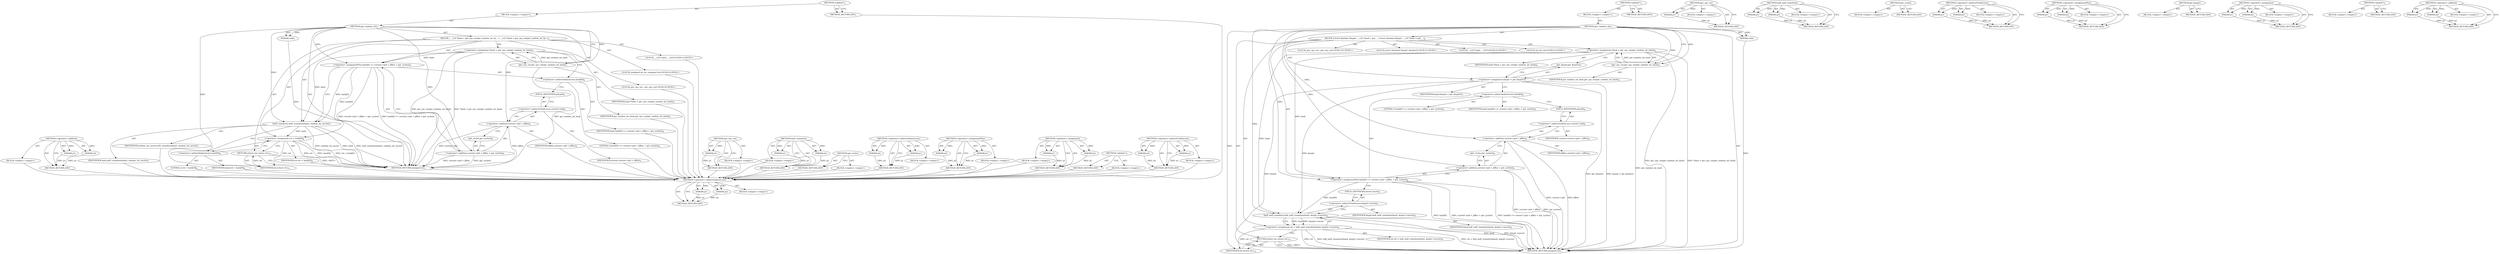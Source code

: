 digraph "&lt;operator&gt;.indirectFieldAccess" {
vulnerable_84 [label=<(METHOD,&lt;operator&gt;.indirectIndexAccess)>];
vulnerable_85 [label=<(PARAM,p1)>];
vulnerable_86 [label=<(PARAM,p2)>];
vulnerable_87 [label=<(BLOCK,&lt;empty&gt;,&lt;empty&gt;)>];
vulnerable_88 [label=<(METHOD_RETURN,ANY)>];
vulnerable_6 [label=<(METHOD,&lt;global&gt;)<SUB>1</SUB>>];
vulnerable_7 [label=<(BLOCK,&lt;empty&gt;,&lt;empty&gt;)<SUB>1</SUB>>];
vulnerable_8 [label=<(METHOD,get_random_int)<SUB>1</SUB>>];
vulnerable_9 [label=<(PARAM,void)<SUB>1</SUB>>];
vulnerable_10 [label=<(BLOCK,{
	struct keydata *keyptr;
 	__u32 *hash = get_...,{
	struct keydata *keyptr;
 	__u32 *hash = get_...)<SUB>2</SUB>>];
vulnerable_11 [label="<(LOCAL,struct keydata* keyptr: keydata*)<SUB>3</SUB>>"];
vulnerable_12 [label="<(LOCAL,__u32* hash: __u32*)<SUB>4</SUB>>"];
vulnerable_13 [label=<(&lt;operator&gt;.assignment,*hash = get_cpu_var(get_random_int_hash))<SUB>4</SUB>>];
vulnerable_14 [label=<(IDENTIFIER,hash,*hash = get_cpu_var(get_random_int_hash))<SUB>4</SUB>>];
vulnerable_15 [label=<(get_cpu_var,get_cpu_var(get_random_int_hash))<SUB>4</SUB>>];
vulnerable_16 [label=<(IDENTIFIER,get_random_int_hash,get_cpu_var(get_random_int_hash))<SUB>4</SUB>>];
vulnerable_17 [label="<(LOCAL,int ret: int)<SUB>5</SUB>>"];
vulnerable_18 [label=<(&lt;operator&gt;.assignment,keyptr = get_keyptr())<SUB>7</SUB>>];
vulnerable_19 [label=<(IDENTIFIER,keyptr,keyptr = get_keyptr())<SUB>7</SUB>>];
vulnerable_20 [label=<(get_keyptr,get_keyptr())<SUB>7</SUB>>];
vulnerable_21 [label=<(&lt;operator&gt;.assignmentPlus,hash[0] += current-&gt;pid + jiffies + get_cycles())<SUB>8</SUB>>];
vulnerable_22 [label=<(&lt;operator&gt;.indirectIndexAccess,hash[0])<SUB>8</SUB>>];
vulnerable_23 [label=<(IDENTIFIER,hash,hash[0] += current-&gt;pid + jiffies + get_cycles())<SUB>8</SUB>>];
vulnerable_24 [label=<(LITERAL,0,hash[0] += current-&gt;pid + jiffies + get_cycles())<SUB>8</SUB>>];
vulnerable_25 [label=<(&lt;operator&gt;.addition,current-&gt;pid + jiffies + get_cycles())<SUB>8</SUB>>];
vulnerable_26 [label=<(&lt;operator&gt;.addition,current-&gt;pid + jiffies)<SUB>8</SUB>>];
vulnerable_27 [label=<(&lt;operator&gt;.indirectFieldAccess,current-&gt;pid)<SUB>8</SUB>>];
vulnerable_28 [label=<(IDENTIFIER,current,current-&gt;pid + jiffies)<SUB>8</SUB>>];
vulnerable_29 [label=<(FIELD_IDENTIFIER,pid,pid)<SUB>8</SUB>>];
vulnerable_30 [label=<(IDENTIFIER,jiffies,current-&gt;pid + jiffies)<SUB>8</SUB>>];
vulnerable_31 [label=<(get_cycles,get_cycles())<SUB>8</SUB>>];
vulnerable_32 [label=<(&lt;operator&gt;.assignment,ret = half_md4_transform(hash, keyptr-&gt;secret))<SUB>9</SUB>>];
vulnerable_33 [label=<(IDENTIFIER,ret,ret = half_md4_transform(hash, keyptr-&gt;secret))<SUB>9</SUB>>];
vulnerable_34 [label=<(half_md4_transform,half_md4_transform(hash, keyptr-&gt;secret))<SUB>9</SUB>>];
vulnerable_35 [label=<(IDENTIFIER,hash,half_md4_transform(hash, keyptr-&gt;secret))<SUB>9</SUB>>];
vulnerable_36 [label=<(&lt;operator&gt;.indirectFieldAccess,keyptr-&gt;secret)<SUB>9</SUB>>];
vulnerable_37 [label=<(IDENTIFIER,keyptr,half_md4_transform(hash, keyptr-&gt;secret))<SUB>9</SUB>>];
vulnerable_38 [label=<(FIELD_IDENTIFIER,secret,secret)<SUB>9</SUB>>];
vulnerable_39 [label="<(LOCAL,put_cpu_var : put_cpu_var)<SUB>10</SUB>>"];
vulnerable_40 [label=<(RETURN,return ret;,return ret;)<SUB>12</SUB>>];
vulnerable_41 [label=<(IDENTIFIER,ret,return ret;)<SUB>12</SUB>>];
vulnerable_42 [label=<(METHOD_RETURN,unsigned int)<SUB>1</SUB>>];
vulnerable_44 [label=<(METHOD_RETURN,ANY)<SUB>1</SUB>>];
vulnerable_72 [label=<(METHOD,get_cpu_var)>];
vulnerable_73 [label=<(PARAM,p1)>];
vulnerable_74 [label=<(BLOCK,&lt;empty&gt;,&lt;empty&gt;)>];
vulnerable_75 [label=<(METHOD_RETURN,ANY)>];
vulnerable_102 [label=<(METHOD,half_md4_transform)>];
vulnerable_103 [label=<(PARAM,p1)>];
vulnerable_104 [label=<(PARAM,p2)>];
vulnerable_105 [label=<(BLOCK,&lt;empty&gt;,&lt;empty&gt;)>];
vulnerable_106 [label=<(METHOD_RETURN,ANY)>];
vulnerable_99 [label=<(METHOD,get_cycles)>];
vulnerable_100 [label=<(BLOCK,&lt;empty&gt;,&lt;empty&gt;)>];
vulnerable_101 [label=<(METHOD_RETURN,ANY)>];
vulnerable_94 [label=<(METHOD,&lt;operator&gt;.indirectFieldAccess)>];
vulnerable_95 [label=<(PARAM,p1)>];
vulnerable_96 [label=<(PARAM,p2)>];
vulnerable_97 [label=<(BLOCK,&lt;empty&gt;,&lt;empty&gt;)>];
vulnerable_98 [label=<(METHOD_RETURN,ANY)>];
vulnerable_79 [label=<(METHOD,&lt;operator&gt;.assignmentPlus)>];
vulnerable_80 [label=<(PARAM,p1)>];
vulnerable_81 [label=<(PARAM,p2)>];
vulnerable_82 [label=<(BLOCK,&lt;empty&gt;,&lt;empty&gt;)>];
vulnerable_83 [label=<(METHOD_RETURN,ANY)>];
vulnerable_76 [label=<(METHOD,get_keyptr)>];
vulnerable_77 [label=<(BLOCK,&lt;empty&gt;,&lt;empty&gt;)>];
vulnerable_78 [label=<(METHOD_RETURN,ANY)>];
vulnerable_67 [label=<(METHOD,&lt;operator&gt;.assignment)>];
vulnerable_68 [label=<(PARAM,p1)>];
vulnerable_69 [label=<(PARAM,p2)>];
vulnerable_70 [label=<(BLOCK,&lt;empty&gt;,&lt;empty&gt;)>];
vulnerable_71 [label=<(METHOD_RETURN,ANY)>];
vulnerable_61 [label=<(METHOD,&lt;global&gt;)<SUB>1</SUB>>];
vulnerable_62 [label=<(BLOCK,&lt;empty&gt;,&lt;empty&gt;)>];
vulnerable_63 [label=<(METHOD_RETURN,ANY)>];
vulnerable_89 [label=<(METHOD,&lt;operator&gt;.addition)>];
vulnerable_90 [label=<(PARAM,p1)>];
vulnerable_91 [label=<(PARAM,p2)>];
vulnerable_92 [label=<(BLOCK,&lt;empty&gt;,&lt;empty&gt;)>];
vulnerable_93 [label=<(METHOD_RETURN,ANY)>];
fixed_81 [label=<(METHOD,&lt;operator&gt;.addition)>];
fixed_82 [label=<(PARAM,p1)>];
fixed_83 [label=<(PARAM,p2)>];
fixed_84 [label=<(BLOCK,&lt;empty&gt;,&lt;empty&gt;)>];
fixed_85 [label=<(METHOD_RETURN,ANY)>];
fixed_6 [label=<(METHOD,&lt;global&gt;)<SUB>1</SUB>>];
fixed_7 [label=<(BLOCK,&lt;empty&gt;,&lt;empty&gt;)<SUB>1</SUB>>];
fixed_8 [label=<(METHOD,get_random_int)<SUB>1</SUB>>];
fixed_9 [label=<(PARAM,void)<SUB>1</SUB>>];
fixed_10 [label=<(BLOCK,{
 	__u32 *hash = get_cpu_var(get_random_int_ha...,{
 	__u32 *hash = get_cpu_var(get_random_int_ha...)<SUB>2</SUB>>];
fixed_11 [label="<(LOCAL,__u32* hash: __u32*)<SUB>3</SUB>>"];
fixed_12 [label=<(&lt;operator&gt;.assignment,*hash = get_cpu_var(get_random_int_hash))<SUB>3</SUB>>];
fixed_13 [label=<(IDENTIFIER,hash,*hash = get_cpu_var(get_random_int_hash))<SUB>3</SUB>>];
fixed_14 [label=<(get_cpu_var,get_cpu_var(get_random_int_hash))<SUB>3</SUB>>];
fixed_15 [label=<(IDENTIFIER,get_random_int_hash,get_cpu_var(get_random_int_hash))<SUB>3</SUB>>];
fixed_16 [label="<(LOCAL,unsigned int ret: unsigned int)<SUB>4</SUB>>"];
fixed_17 [label=<(&lt;operator&gt;.assignmentPlus,hash[0] += current-&gt;pid + jiffies + get_cycles())<SUB>6</SUB>>];
fixed_18 [label=<(&lt;operator&gt;.indirectIndexAccess,hash[0])<SUB>6</SUB>>];
fixed_19 [label=<(IDENTIFIER,hash,hash[0] += current-&gt;pid + jiffies + get_cycles())<SUB>6</SUB>>];
fixed_20 [label=<(LITERAL,0,hash[0] += current-&gt;pid + jiffies + get_cycles())<SUB>6</SUB>>];
fixed_21 [label=<(&lt;operator&gt;.addition,current-&gt;pid + jiffies + get_cycles())<SUB>6</SUB>>];
fixed_22 [label=<(&lt;operator&gt;.addition,current-&gt;pid + jiffies)<SUB>6</SUB>>];
fixed_23 [label=<(&lt;operator&gt;.indirectFieldAccess,current-&gt;pid)<SUB>6</SUB>>];
fixed_24 [label=<(IDENTIFIER,current,current-&gt;pid + jiffies)<SUB>6</SUB>>];
fixed_25 [label=<(FIELD_IDENTIFIER,pid,pid)<SUB>6</SUB>>];
fixed_26 [label=<(IDENTIFIER,jiffies,current-&gt;pid + jiffies)<SUB>6</SUB>>];
fixed_27 [label=<(get_cycles,get_cycles())<SUB>6</SUB>>];
fixed_28 [label=<(md5_transform,md5_transform(hash, random_int_secret))<SUB>7</SUB>>];
fixed_29 [label=<(IDENTIFIER,hash,md5_transform(hash, random_int_secret))<SUB>7</SUB>>];
fixed_30 [label=<(IDENTIFIER,random_int_secret,md5_transform(hash, random_int_secret))<SUB>7</SUB>>];
fixed_31 [label=<(&lt;operator&gt;.assignment,ret = hash[0])<SUB>8</SUB>>];
fixed_32 [label=<(IDENTIFIER,ret,ret = hash[0])<SUB>8</SUB>>];
fixed_33 [label=<(&lt;operator&gt;.indirectIndexAccess,hash[0])<SUB>8</SUB>>];
fixed_34 [label=<(IDENTIFIER,hash,ret = hash[0])<SUB>8</SUB>>];
fixed_35 [label=<(LITERAL,0,ret = hash[0])<SUB>8</SUB>>];
fixed_36 [label="<(LOCAL,put_cpu_var : put_cpu_var)<SUB>9</SUB>>"];
fixed_37 [label=<(RETURN,return ret;,return ret;)<SUB>11</SUB>>];
fixed_38 [label=<(IDENTIFIER,ret,return ret;)<SUB>11</SUB>>];
fixed_39 [label=<(METHOD_RETURN,unsigned int)<SUB>1</SUB>>];
fixed_41 [label=<(METHOD_RETURN,ANY)<SUB>1</SUB>>];
fixed_67 [label=<(METHOD,get_cpu_var)>];
fixed_68 [label=<(PARAM,p1)>];
fixed_69 [label=<(BLOCK,&lt;empty&gt;,&lt;empty&gt;)>];
fixed_70 [label=<(METHOD_RETURN,ANY)>];
fixed_94 [label=<(METHOD,md5_transform)>];
fixed_95 [label=<(PARAM,p1)>];
fixed_96 [label=<(PARAM,p2)>];
fixed_97 [label=<(BLOCK,&lt;empty&gt;,&lt;empty&gt;)>];
fixed_98 [label=<(METHOD_RETURN,ANY)>];
fixed_91 [label=<(METHOD,get_cycles)>];
fixed_92 [label=<(BLOCK,&lt;empty&gt;,&lt;empty&gt;)>];
fixed_93 [label=<(METHOD_RETURN,ANY)>];
fixed_76 [label=<(METHOD,&lt;operator&gt;.indirectIndexAccess)>];
fixed_77 [label=<(PARAM,p1)>];
fixed_78 [label=<(PARAM,p2)>];
fixed_79 [label=<(BLOCK,&lt;empty&gt;,&lt;empty&gt;)>];
fixed_80 [label=<(METHOD_RETURN,ANY)>];
fixed_71 [label=<(METHOD,&lt;operator&gt;.assignmentPlus)>];
fixed_72 [label=<(PARAM,p1)>];
fixed_73 [label=<(PARAM,p2)>];
fixed_74 [label=<(BLOCK,&lt;empty&gt;,&lt;empty&gt;)>];
fixed_75 [label=<(METHOD_RETURN,ANY)>];
fixed_62 [label=<(METHOD,&lt;operator&gt;.assignment)>];
fixed_63 [label=<(PARAM,p1)>];
fixed_64 [label=<(PARAM,p2)>];
fixed_65 [label=<(BLOCK,&lt;empty&gt;,&lt;empty&gt;)>];
fixed_66 [label=<(METHOD_RETURN,ANY)>];
fixed_56 [label=<(METHOD,&lt;global&gt;)<SUB>1</SUB>>];
fixed_57 [label=<(BLOCK,&lt;empty&gt;,&lt;empty&gt;)>];
fixed_58 [label=<(METHOD_RETURN,ANY)>];
fixed_86 [label=<(METHOD,&lt;operator&gt;.indirectFieldAccess)>];
fixed_87 [label=<(PARAM,p1)>];
fixed_88 [label=<(PARAM,p2)>];
fixed_89 [label=<(BLOCK,&lt;empty&gt;,&lt;empty&gt;)>];
fixed_90 [label=<(METHOD_RETURN,ANY)>];
vulnerable_84 -> vulnerable_85  [key=0, label="AST: "];
vulnerable_84 -> vulnerable_85  [key=1, label="DDG: "];
vulnerable_84 -> vulnerable_87  [key=0, label="AST: "];
vulnerable_84 -> vulnerable_86  [key=0, label="AST: "];
vulnerable_84 -> vulnerable_86  [key=1, label="DDG: "];
vulnerable_84 -> vulnerable_88  [key=0, label="AST: "];
vulnerable_84 -> vulnerable_88  [key=1, label="CFG: "];
vulnerable_85 -> vulnerable_88  [key=0, label="DDG: p1"];
vulnerable_86 -> vulnerable_88  [key=0, label="DDG: p2"];
vulnerable_6 -> vulnerable_7  [key=0, label="AST: "];
vulnerable_6 -> vulnerable_44  [key=0, label="AST: "];
vulnerable_6 -> vulnerable_44  [key=1, label="CFG: "];
vulnerable_7 -> vulnerable_8  [key=0, label="AST: "];
vulnerable_8 -> vulnerable_9  [key=0, label="AST: "];
vulnerable_8 -> vulnerable_9  [key=1, label="DDG: "];
vulnerable_8 -> vulnerable_10  [key=0, label="AST: "];
vulnerable_8 -> vulnerable_42  [key=0, label="AST: "];
vulnerable_8 -> vulnerable_15  [key=0, label="CFG: "];
vulnerable_8 -> vulnerable_15  [key=1, label="DDG: "];
vulnerable_8 -> vulnerable_18  [key=0, label="DDG: "];
vulnerable_8 -> vulnerable_21  [key=0, label="DDG: "];
vulnerable_8 -> vulnerable_41  [key=0, label="DDG: "];
vulnerable_8 -> vulnerable_25  [key=0, label="DDG: "];
vulnerable_8 -> vulnerable_34  [key=0, label="DDG: "];
vulnerable_8 -> vulnerable_26  [key=0, label="DDG: "];
vulnerable_9 -> vulnerable_42  [key=0, label="DDG: "];
vulnerable_10 -> vulnerable_11  [key=0, label="AST: "];
vulnerable_10 -> vulnerable_12  [key=0, label="AST: "];
vulnerable_10 -> vulnerable_13  [key=0, label="AST: "];
vulnerable_10 -> vulnerable_17  [key=0, label="AST: "];
vulnerable_10 -> vulnerable_18  [key=0, label="AST: "];
vulnerable_10 -> vulnerable_21  [key=0, label="AST: "];
vulnerable_10 -> vulnerable_32  [key=0, label="AST: "];
vulnerable_10 -> vulnerable_39  [key=0, label="AST: "];
vulnerable_10 -> vulnerable_40  [key=0, label="AST: "];
vulnerable_13 -> vulnerable_14  [key=0, label="AST: "];
vulnerable_13 -> vulnerable_15  [key=0, label="AST: "];
vulnerable_13 -> vulnerable_20  [key=0, label="CFG: "];
vulnerable_13 -> vulnerable_42  [key=0, label="DDG: get_cpu_var(get_random_int_hash)"];
vulnerable_13 -> vulnerable_42  [key=1, label="DDG: *hash = get_cpu_var(get_random_int_hash)"];
vulnerable_13 -> vulnerable_21  [key=0, label="DDG: hash"];
vulnerable_13 -> vulnerable_34  [key=0, label="DDG: hash"];
vulnerable_15 -> vulnerable_16  [key=0, label="AST: "];
vulnerable_15 -> vulnerable_13  [key=0, label="CFG: "];
vulnerable_15 -> vulnerable_13  [key=1, label="DDG: get_random_int_hash"];
vulnerable_15 -> vulnerable_42  [key=0, label="DDG: get_random_int_hash"];
vulnerable_18 -> vulnerable_19  [key=0, label="AST: "];
vulnerable_18 -> vulnerable_20  [key=0, label="AST: "];
vulnerable_18 -> vulnerable_22  [key=0, label="CFG: "];
vulnerable_18 -> vulnerable_42  [key=0, label="DDG: keyptr"];
vulnerable_18 -> vulnerable_42  [key=1, label="DDG: get_keyptr()"];
vulnerable_18 -> vulnerable_42  [key=2, label="DDG: keyptr = get_keyptr()"];
vulnerable_18 -> vulnerable_34  [key=0, label="DDG: keyptr"];
vulnerable_20 -> vulnerable_18  [key=0, label="CFG: "];
vulnerable_21 -> vulnerable_22  [key=0, label="AST: "];
vulnerable_21 -> vulnerable_25  [key=0, label="AST: "];
vulnerable_21 -> vulnerable_38  [key=0, label="CFG: "];
vulnerable_21 -> vulnerable_42  [key=0, label="DDG: hash[0]"];
vulnerable_21 -> vulnerable_42  [key=1, label="DDG: current-&gt;pid + jiffies + get_cycles()"];
vulnerable_21 -> vulnerable_42  [key=2, label="DDG: hash[0] += current-&gt;pid + jiffies + get_cycles()"];
vulnerable_21 -> vulnerable_34  [key=0, label="DDG: hash[0]"];
vulnerable_22 -> vulnerable_23  [key=0, label="AST: "];
vulnerable_22 -> vulnerable_24  [key=0, label="AST: "];
vulnerable_22 -> vulnerable_29  [key=0, label="CFG: "];
vulnerable_25 -> vulnerable_26  [key=0, label="AST: "];
vulnerable_25 -> vulnerable_31  [key=0, label="AST: "];
vulnerable_25 -> vulnerable_21  [key=0, label="CFG: "];
vulnerable_25 -> vulnerable_42  [key=0, label="DDG: current-&gt;pid + jiffies"];
vulnerable_25 -> vulnerable_42  [key=1, label="DDG: get_cycles()"];
vulnerable_26 -> vulnerable_27  [key=0, label="AST: "];
vulnerable_26 -> vulnerable_30  [key=0, label="AST: "];
vulnerable_26 -> vulnerable_31  [key=0, label="CFG: "];
vulnerable_26 -> vulnerable_42  [key=0, label="DDG: current-&gt;pid"];
vulnerable_26 -> vulnerable_42  [key=1, label="DDG: jiffies"];
vulnerable_27 -> vulnerable_28  [key=0, label="AST: "];
vulnerable_27 -> vulnerable_29  [key=0, label="AST: "];
vulnerable_27 -> vulnerable_26  [key=0, label="CFG: "];
vulnerable_29 -> vulnerable_27  [key=0, label="CFG: "];
vulnerable_31 -> vulnerable_25  [key=0, label="CFG: "];
vulnerable_32 -> vulnerable_33  [key=0, label="AST: "];
vulnerable_32 -> vulnerable_34  [key=0, label="AST: "];
vulnerable_32 -> vulnerable_40  [key=0, label="CFG: "];
vulnerable_32 -> vulnerable_42  [key=0, label="DDG: ret"];
vulnerable_32 -> vulnerable_42  [key=1, label="DDG: half_md4_transform(hash, keyptr-&gt;secret)"];
vulnerable_32 -> vulnerable_42  [key=2, label="DDG: ret = half_md4_transform(hash, keyptr-&gt;secret)"];
vulnerable_32 -> vulnerable_41  [key=0, label="DDG: ret"];
vulnerable_34 -> vulnerable_35  [key=0, label="AST: "];
vulnerable_34 -> vulnerable_36  [key=0, label="AST: "];
vulnerable_34 -> vulnerable_32  [key=0, label="CFG: "];
vulnerable_34 -> vulnerable_32  [key=1, label="DDG: hash"];
vulnerable_34 -> vulnerable_32  [key=2, label="DDG: keyptr-&gt;secret"];
vulnerable_34 -> vulnerable_42  [key=0, label="DDG: hash"];
vulnerable_34 -> vulnerable_42  [key=1, label="DDG: keyptr-&gt;secret"];
vulnerable_36 -> vulnerable_37  [key=0, label="AST: "];
vulnerable_36 -> vulnerable_38  [key=0, label="AST: "];
vulnerable_36 -> vulnerable_34  [key=0, label="CFG: "];
vulnerable_38 -> vulnerable_36  [key=0, label="CFG: "];
vulnerable_40 -> vulnerable_41  [key=0, label="AST: "];
vulnerable_40 -> vulnerable_42  [key=0, label="CFG: "];
vulnerable_40 -> vulnerable_42  [key=1, label="DDG: &lt;RET&gt;"];
vulnerable_41 -> vulnerable_40  [key=0, label="DDG: ret"];
vulnerable_72 -> vulnerable_73  [key=0, label="AST: "];
vulnerable_72 -> vulnerable_73  [key=1, label="DDG: "];
vulnerable_72 -> vulnerable_74  [key=0, label="AST: "];
vulnerable_72 -> vulnerable_75  [key=0, label="AST: "];
vulnerable_72 -> vulnerable_75  [key=1, label="CFG: "];
vulnerable_73 -> vulnerable_75  [key=0, label="DDG: p1"];
vulnerable_102 -> vulnerable_103  [key=0, label="AST: "];
vulnerable_102 -> vulnerable_103  [key=1, label="DDG: "];
vulnerable_102 -> vulnerable_105  [key=0, label="AST: "];
vulnerable_102 -> vulnerable_104  [key=0, label="AST: "];
vulnerable_102 -> vulnerable_104  [key=1, label="DDG: "];
vulnerable_102 -> vulnerable_106  [key=0, label="AST: "];
vulnerable_102 -> vulnerable_106  [key=1, label="CFG: "];
vulnerable_103 -> vulnerable_106  [key=0, label="DDG: p1"];
vulnerable_104 -> vulnerable_106  [key=0, label="DDG: p2"];
vulnerable_99 -> vulnerable_100  [key=0, label="AST: "];
vulnerable_99 -> vulnerable_101  [key=0, label="AST: "];
vulnerable_99 -> vulnerable_101  [key=1, label="CFG: "];
vulnerable_94 -> vulnerable_95  [key=0, label="AST: "];
vulnerable_94 -> vulnerable_95  [key=1, label="DDG: "];
vulnerable_94 -> vulnerable_97  [key=0, label="AST: "];
vulnerable_94 -> vulnerable_96  [key=0, label="AST: "];
vulnerable_94 -> vulnerable_96  [key=1, label="DDG: "];
vulnerable_94 -> vulnerable_98  [key=0, label="AST: "];
vulnerable_94 -> vulnerable_98  [key=1, label="CFG: "];
vulnerable_95 -> vulnerable_98  [key=0, label="DDG: p1"];
vulnerable_96 -> vulnerable_98  [key=0, label="DDG: p2"];
vulnerable_79 -> vulnerable_80  [key=0, label="AST: "];
vulnerable_79 -> vulnerable_80  [key=1, label="DDG: "];
vulnerable_79 -> vulnerable_82  [key=0, label="AST: "];
vulnerable_79 -> vulnerable_81  [key=0, label="AST: "];
vulnerable_79 -> vulnerable_81  [key=1, label="DDG: "];
vulnerable_79 -> vulnerable_83  [key=0, label="AST: "];
vulnerable_79 -> vulnerable_83  [key=1, label="CFG: "];
vulnerable_80 -> vulnerable_83  [key=0, label="DDG: p1"];
vulnerable_81 -> vulnerable_83  [key=0, label="DDG: p2"];
vulnerable_76 -> vulnerable_77  [key=0, label="AST: "];
vulnerable_76 -> vulnerable_78  [key=0, label="AST: "];
vulnerable_76 -> vulnerable_78  [key=1, label="CFG: "];
vulnerable_67 -> vulnerable_68  [key=0, label="AST: "];
vulnerable_67 -> vulnerable_68  [key=1, label="DDG: "];
vulnerable_67 -> vulnerable_70  [key=0, label="AST: "];
vulnerable_67 -> vulnerable_69  [key=0, label="AST: "];
vulnerable_67 -> vulnerable_69  [key=1, label="DDG: "];
vulnerable_67 -> vulnerable_71  [key=0, label="AST: "];
vulnerable_67 -> vulnerable_71  [key=1, label="CFG: "];
vulnerable_68 -> vulnerable_71  [key=0, label="DDG: p1"];
vulnerable_69 -> vulnerable_71  [key=0, label="DDG: p2"];
vulnerable_61 -> vulnerable_62  [key=0, label="AST: "];
vulnerable_61 -> vulnerable_63  [key=0, label="AST: "];
vulnerable_61 -> vulnerable_63  [key=1, label="CFG: "];
vulnerable_89 -> vulnerable_90  [key=0, label="AST: "];
vulnerable_89 -> vulnerable_90  [key=1, label="DDG: "];
vulnerable_89 -> vulnerable_92  [key=0, label="AST: "];
vulnerable_89 -> vulnerable_91  [key=0, label="AST: "];
vulnerable_89 -> vulnerable_91  [key=1, label="DDG: "];
vulnerable_89 -> vulnerable_93  [key=0, label="AST: "];
vulnerable_89 -> vulnerable_93  [key=1, label="CFG: "];
vulnerable_90 -> vulnerable_93  [key=0, label="DDG: p1"];
vulnerable_91 -> vulnerable_93  [key=0, label="DDG: p2"];
fixed_81 -> fixed_82  [key=0, label="AST: "];
fixed_81 -> fixed_82  [key=1, label="DDG: "];
fixed_81 -> fixed_84  [key=0, label="AST: "];
fixed_81 -> fixed_83  [key=0, label="AST: "];
fixed_81 -> fixed_83  [key=1, label="DDG: "];
fixed_81 -> fixed_85  [key=0, label="AST: "];
fixed_81 -> fixed_85  [key=1, label="CFG: "];
fixed_82 -> fixed_85  [key=0, label="DDG: p1"];
fixed_83 -> fixed_85  [key=0, label="DDG: p2"];
fixed_84 -> vulnerable_84  [key=0];
fixed_85 -> vulnerable_84  [key=0];
fixed_6 -> fixed_7  [key=0, label="AST: "];
fixed_6 -> fixed_41  [key=0, label="AST: "];
fixed_6 -> fixed_41  [key=1, label="CFG: "];
fixed_7 -> fixed_8  [key=0, label="AST: "];
fixed_8 -> fixed_9  [key=0, label="AST: "];
fixed_8 -> fixed_9  [key=1, label="DDG: "];
fixed_8 -> fixed_10  [key=0, label="AST: "];
fixed_8 -> fixed_39  [key=0, label="AST: "];
fixed_8 -> fixed_14  [key=0, label="CFG: "];
fixed_8 -> fixed_14  [key=1, label="DDG: "];
fixed_8 -> fixed_17  [key=0, label="DDG: "];
fixed_8 -> fixed_28  [key=0, label="DDG: "];
fixed_8 -> fixed_38  [key=0, label="DDG: "];
fixed_8 -> fixed_21  [key=0, label="DDG: "];
fixed_8 -> fixed_22  [key=0, label="DDG: "];
fixed_9 -> fixed_39  [key=0, label="DDG: "];
fixed_10 -> fixed_11  [key=0, label="AST: "];
fixed_10 -> fixed_12  [key=0, label="AST: "];
fixed_10 -> fixed_16  [key=0, label="AST: "];
fixed_10 -> fixed_17  [key=0, label="AST: "];
fixed_10 -> fixed_28  [key=0, label="AST: "];
fixed_10 -> fixed_31  [key=0, label="AST: "];
fixed_10 -> fixed_36  [key=0, label="AST: "];
fixed_10 -> fixed_37  [key=0, label="AST: "];
fixed_11 -> vulnerable_84  [key=0];
fixed_12 -> fixed_13  [key=0, label="AST: "];
fixed_12 -> fixed_14  [key=0, label="AST: "];
fixed_12 -> fixed_18  [key=0, label="CFG: "];
fixed_12 -> fixed_39  [key=0, label="DDG: get_cpu_var(get_random_int_hash)"];
fixed_12 -> fixed_39  [key=1, label="DDG: *hash = get_cpu_var(get_random_int_hash)"];
fixed_12 -> fixed_17  [key=0, label="DDG: hash"];
fixed_12 -> fixed_28  [key=0, label="DDG: hash"];
fixed_13 -> vulnerable_84  [key=0];
fixed_14 -> fixed_15  [key=0, label="AST: "];
fixed_14 -> fixed_12  [key=0, label="CFG: "];
fixed_14 -> fixed_12  [key=1, label="DDG: get_random_int_hash"];
fixed_14 -> fixed_39  [key=0, label="DDG: get_random_int_hash"];
fixed_15 -> vulnerable_84  [key=0];
fixed_16 -> vulnerable_84  [key=0];
fixed_17 -> fixed_18  [key=0, label="AST: "];
fixed_17 -> fixed_21  [key=0, label="AST: "];
fixed_17 -> fixed_28  [key=0, label="CFG: "];
fixed_17 -> fixed_28  [key=1, label="DDG: hash[0]"];
fixed_17 -> fixed_39  [key=0, label="DDG: current-&gt;pid + jiffies + get_cycles()"];
fixed_17 -> fixed_39  [key=1, label="DDG: hash[0] += current-&gt;pid + jiffies + get_cycles()"];
fixed_17 -> fixed_31  [key=0, label="DDG: hash[0]"];
fixed_18 -> fixed_19  [key=0, label="AST: "];
fixed_18 -> fixed_20  [key=0, label="AST: "];
fixed_18 -> fixed_25  [key=0, label="CFG: "];
fixed_19 -> vulnerable_84  [key=0];
fixed_20 -> vulnerable_84  [key=0];
fixed_21 -> fixed_22  [key=0, label="AST: "];
fixed_21 -> fixed_27  [key=0, label="AST: "];
fixed_21 -> fixed_17  [key=0, label="CFG: "];
fixed_21 -> fixed_39  [key=0, label="DDG: current-&gt;pid + jiffies"];
fixed_21 -> fixed_39  [key=1, label="DDG: get_cycles()"];
fixed_22 -> fixed_23  [key=0, label="AST: "];
fixed_22 -> fixed_26  [key=0, label="AST: "];
fixed_22 -> fixed_27  [key=0, label="CFG: "];
fixed_22 -> fixed_39  [key=0, label="DDG: current-&gt;pid"];
fixed_22 -> fixed_39  [key=1, label="DDG: jiffies"];
fixed_23 -> fixed_24  [key=0, label="AST: "];
fixed_23 -> fixed_25  [key=0, label="AST: "];
fixed_23 -> fixed_22  [key=0, label="CFG: "];
fixed_24 -> vulnerable_84  [key=0];
fixed_25 -> fixed_23  [key=0, label="CFG: "];
fixed_26 -> vulnerable_84  [key=0];
fixed_27 -> fixed_21  [key=0, label="CFG: "];
fixed_28 -> fixed_29  [key=0, label="AST: "];
fixed_28 -> fixed_30  [key=0, label="AST: "];
fixed_28 -> fixed_33  [key=0, label="CFG: "];
fixed_28 -> fixed_39  [key=0, label="DDG: hash"];
fixed_28 -> fixed_39  [key=1, label="DDG: md5_transform(hash, random_int_secret)"];
fixed_28 -> fixed_39  [key=2, label="DDG: random_int_secret"];
fixed_28 -> fixed_31  [key=0, label="DDG: hash"];
fixed_29 -> vulnerable_84  [key=0];
fixed_30 -> vulnerable_84  [key=0];
fixed_31 -> fixed_32  [key=0, label="AST: "];
fixed_31 -> fixed_33  [key=0, label="AST: "];
fixed_31 -> fixed_37  [key=0, label="CFG: "];
fixed_31 -> fixed_39  [key=0, label="DDG: ret"];
fixed_31 -> fixed_39  [key=1, label="DDG: hash[0]"];
fixed_31 -> fixed_39  [key=2, label="DDG: ret = hash[0]"];
fixed_31 -> fixed_38  [key=0, label="DDG: ret"];
fixed_32 -> vulnerable_84  [key=0];
fixed_33 -> fixed_34  [key=0, label="AST: "];
fixed_33 -> fixed_35  [key=0, label="AST: "];
fixed_33 -> fixed_31  [key=0, label="CFG: "];
fixed_34 -> vulnerable_84  [key=0];
fixed_35 -> vulnerable_84  [key=0];
fixed_36 -> vulnerable_84  [key=0];
fixed_37 -> fixed_38  [key=0, label="AST: "];
fixed_37 -> fixed_39  [key=0, label="CFG: "];
fixed_37 -> fixed_39  [key=1, label="DDG: &lt;RET&gt;"];
fixed_38 -> fixed_37  [key=0, label="DDG: ret"];
fixed_39 -> vulnerable_84  [key=0];
fixed_41 -> vulnerable_84  [key=0];
fixed_67 -> fixed_68  [key=0, label="AST: "];
fixed_67 -> fixed_68  [key=1, label="DDG: "];
fixed_67 -> fixed_69  [key=0, label="AST: "];
fixed_67 -> fixed_70  [key=0, label="AST: "];
fixed_67 -> fixed_70  [key=1, label="CFG: "];
fixed_68 -> fixed_70  [key=0, label="DDG: p1"];
fixed_69 -> vulnerable_84  [key=0];
fixed_70 -> vulnerable_84  [key=0];
fixed_94 -> fixed_95  [key=0, label="AST: "];
fixed_94 -> fixed_95  [key=1, label="DDG: "];
fixed_94 -> fixed_97  [key=0, label="AST: "];
fixed_94 -> fixed_96  [key=0, label="AST: "];
fixed_94 -> fixed_96  [key=1, label="DDG: "];
fixed_94 -> fixed_98  [key=0, label="AST: "];
fixed_94 -> fixed_98  [key=1, label="CFG: "];
fixed_95 -> fixed_98  [key=0, label="DDG: p1"];
fixed_96 -> fixed_98  [key=0, label="DDG: p2"];
fixed_97 -> vulnerable_84  [key=0];
fixed_98 -> vulnerable_84  [key=0];
fixed_91 -> fixed_92  [key=0, label="AST: "];
fixed_91 -> fixed_93  [key=0, label="AST: "];
fixed_91 -> fixed_93  [key=1, label="CFG: "];
fixed_92 -> vulnerable_84  [key=0];
fixed_93 -> vulnerable_84  [key=0];
fixed_76 -> fixed_77  [key=0, label="AST: "];
fixed_76 -> fixed_77  [key=1, label="DDG: "];
fixed_76 -> fixed_79  [key=0, label="AST: "];
fixed_76 -> fixed_78  [key=0, label="AST: "];
fixed_76 -> fixed_78  [key=1, label="DDG: "];
fixed_76 -> fixed_80  [key=0, label="AST: "];
fixed_76 -> fixed_80  [key=1, label="CFG: "];
fixed_77 -> fixed_80  [key=0, label="DDG: p1"];
fixed_78 -> fixed_80  [key=0, label="DDG: p2"];
fixed_79 -> vulnerable_84  [key=0];
fixed_80 -> vulnerable_84  [key=0];
fixed_71 -> fixed_72  [key=0, label="AST: "];
fixed_71 -> fixed_72  [key=1, label="DDG: "];
fixed_71 -> fixed_74  [key=0, label="AST: "];
fixed_71 -> fixed_73  [key=0, label="AST: "];
fixed_71 -> fixed_73  [key=1, label="DDG: "];
fixed_71 -> fixed_75  [key=0, label="AST: "];
fixed_71 -> fixed_75  [key=1, label="CFG: "];
fixed_72 -> fixed_75  [key=0, label="DDG: p1"];
fixed_73 -> fixed_75  [key=0, label="DDG: p2"];
fixed_74 -> vulnerable_84  [key=0];
fixed_75 -> vulnerable_84  [key=0];
fixed_62 -> fixed_63  [key=0, label="AST: "];
fixed_62 -> fixed_63  [key=1, label="DDG: "];
fixed_62 -> fixed_65  [key=0, label="AST: "];
fixed_62 -> fixed_64  [key=0, label="AST: "];
fixed_62 -> fixed_64  [key=1, label="DDG: "];
fixed_62 -> fixed_66  [key=0, label="AST: "];
fixed_62 -> fixed_66  [key=1, label="CFG: "];
fixed_63 -> fixed_66  [key=0, label="DDG: p1"];
fixed_64 -> fixed_66  [key=0, label="DDG: p2"];
fixed_65 -> vulnerable_84  [key=0];
fixed_66 -> vulnerable_84  [key=0];
fixed_56 -> fixed_57  [key=0, label="AST: "];
fixed_56 -> fixed_58  [key=0, label="AST: "];
fixed_56 -> fixed_58  [key=1, label="CFG: "];
fixed_57 -> vulnerable_84  [key=0];
fixed_58 -> vulnerable_84  [key=0];
fixed_86 -> fixed_87  [key=0, label="AST: "];
fixed_86 -> fixed_87  [key=1, label="DDG: "];
fixed_86 -> fixed_89  [key=0, label="AST: "];
fixed_86 -> fixed_88  [key=0, label="AST: "];
fixed_86 -> fixed_88  [key=1, label="DDG: "];
fixed_86 -> fixed_90  [key=0, label="AST: "];
fixed_86 -> fixed_90  [key=1, label="CFG: "];
fixed_87 -> fixed_90  [key=0, label="DDG: p1"];
fixed_88 -> fixed_90  [key=0, label="DDG: p2"];
fixed_89 -> vulnerable_84  [key=0];
fixed_90 -> vulnerable_84  [key=0];
}

